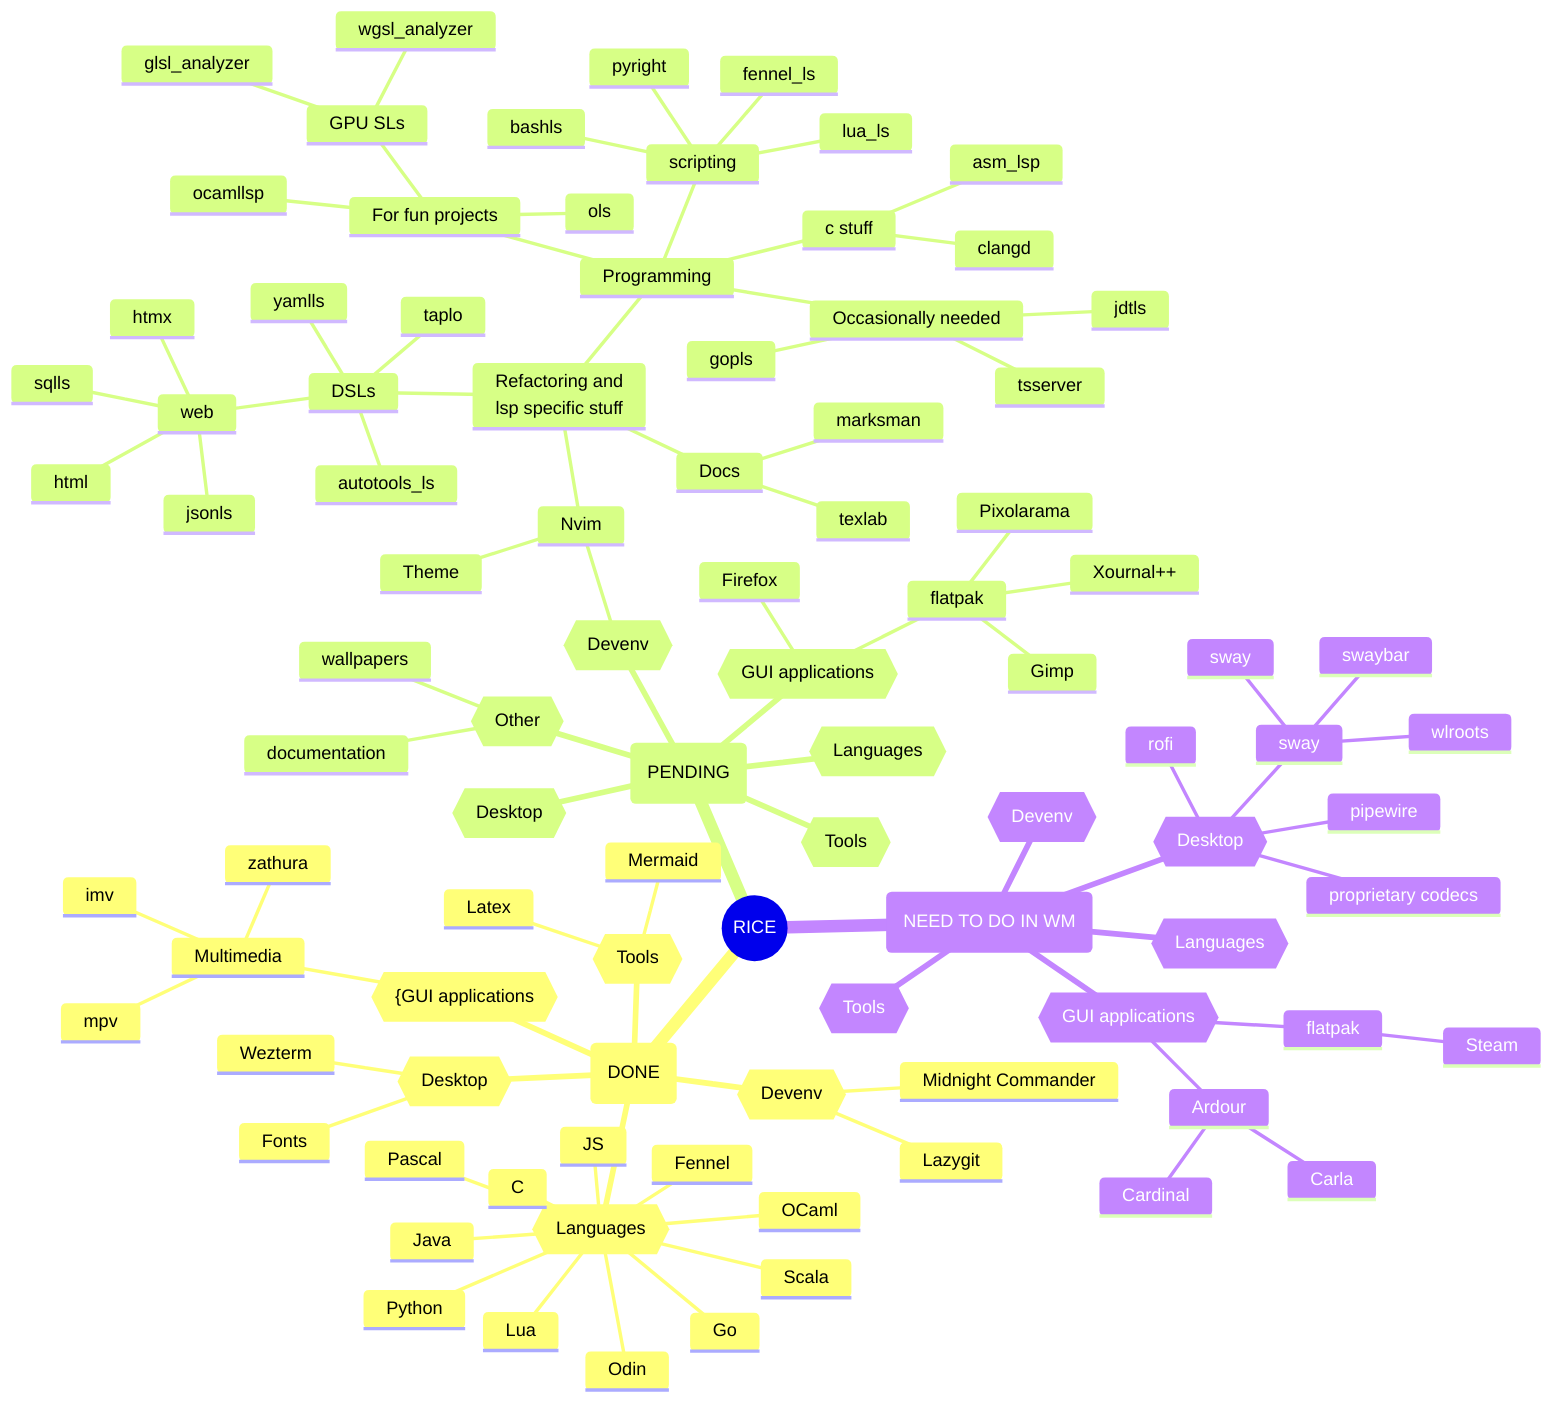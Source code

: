 mindmap
((RICE))
  (DONE)
    {{Languages}}
      Lua 
      Fennel
      Python
      Scala
      Pascal
      C
      Odin
      Java
      JS
      OCaml
      Go
    {{Tools}}
      Mermaid
      Latex
    {{Devenv}}
      Lazygit
      Midnight Commander
    {{Desktop}}
      Wezterm
      Fonts
    {{{GUI applications}}
      Multimedia
        mpv
        imv
        zathura 
  (PENDING)
    {{Languages}}
    {{Tools}}
    {{Devenv}}
      Nvim
        Refactoring and<br/>lsp specific stuff
          DSLs
            autotools_ls
            web
              html
              htmx
              jsonls
              sqlls
            taplo
            yamlls
          Programming
            For fun projects
              ocamllsp
              ols
              GPU SLs
                glsl_analyzer
                wgsl_analyzer
            scripting
              bashls  
              fennel_ls
              lua_ls
              pyright
            c stuff
              asm_lsp  
              clangd
            Occasionally needed
              gopls
              jdtls
              tsserver
          Docs
            marksman  
            texlab
        Theme
    {{Desktop}}
    {{GUI applications}}
      Firefox
      flatpak
        Pixolarama
        Xournal++
        Gimp
    {{Other}}  
      wallpapers
      documentation
  (NEED TO DO IN WM)
    {{Desktop}}
      sway
        swaybar
        wlroots
        sway
      rofi
      pipewire
      proprietary codecs
    {{GUI applications}}
      flatpak
        Steam
      Ardour
        Carla
        Cardinal
    {{Languages}}
    {{Tools}}
    {{Devenv}}